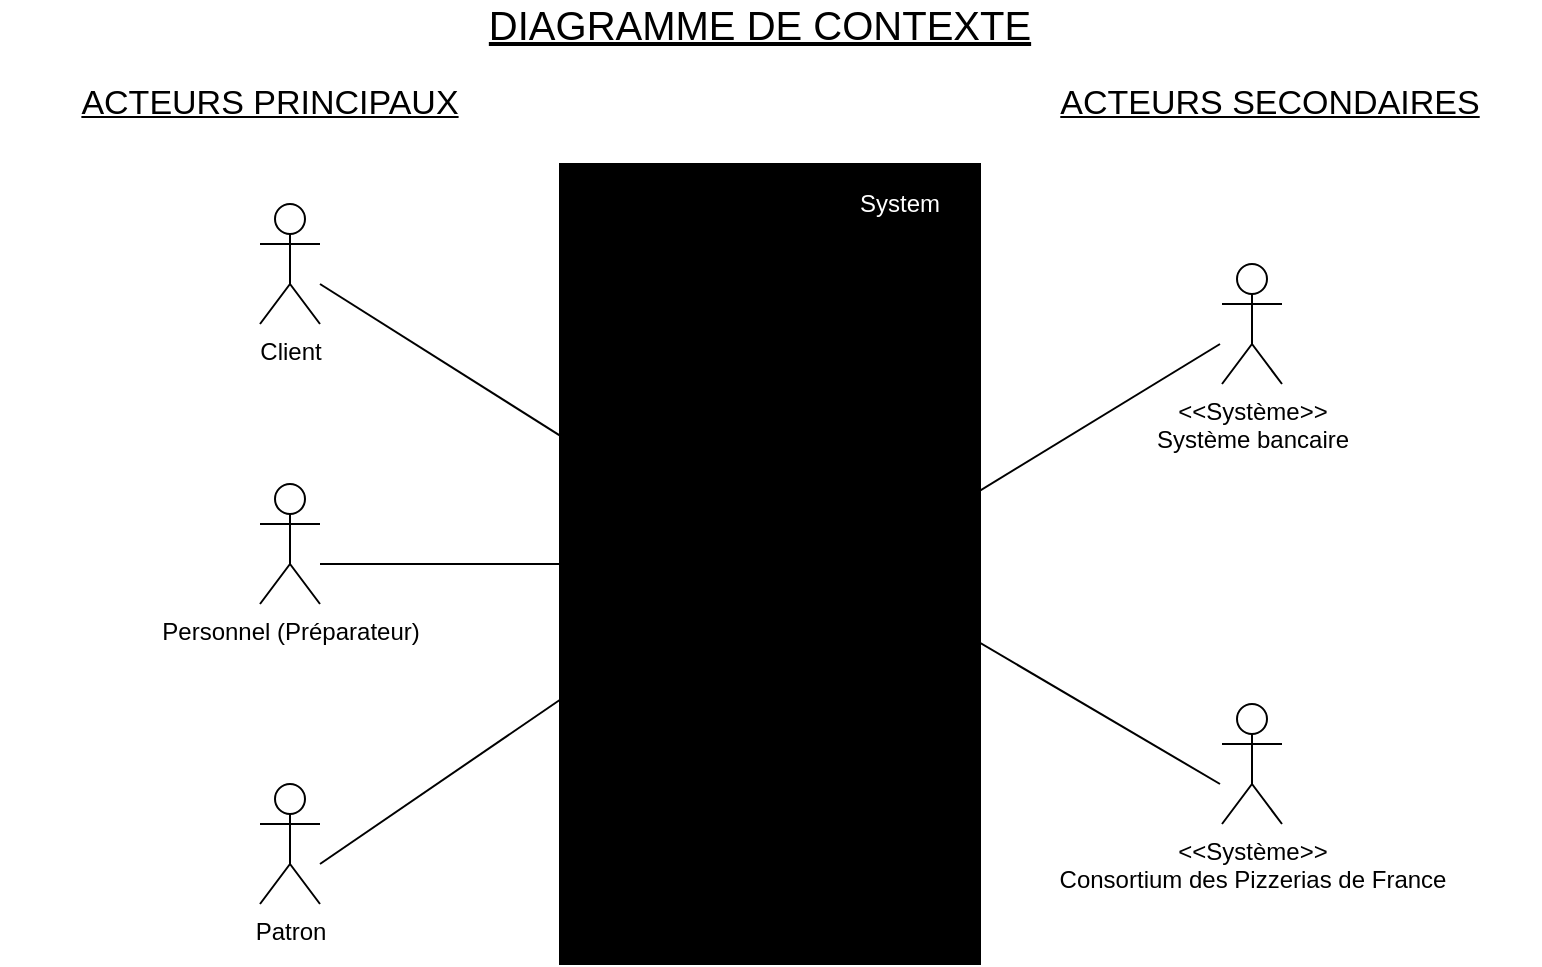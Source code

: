 <mxfile version="10.6.9" type="github"><diagram id="ZbfMxQQrQeqm_JFXZK-E" name="Page-1"><mxGraphModel dx="1390" dy="705" grid="1" gridSize="10" guides="1" tooltips="1" connect="1" arrows="1" fold="1" page="1" pageScale="1" pageWidth="827" pageHeight="1169" math="0" shadow="0"><root><mxCell id="0"/><mxCell id="1" parent="0"/><mxCell id="08uabfDTZUcOds-93C1C-4" value="" style="rounded=0;whiteSpace=wrap;html=1;labelBackgroundColor=#000000;fillColor=#000000;" parent="1" vertex="1"><mxGeometry x="320" y="100" width="210" height="400" as="geometry"/></mxCell><mxCell id="08uabfDTZUcOds-93C1C-1" value="Client" style="shape=umlActor;verticalLabelPosition=bottom;labelBackgroundColor=#ffffff;verticalAlign=top;html=1;outlineConnect=0;" parent="1" vertex="1"><mxGeometry x="170" y="120" width="30" height="60" as="geometry"/></mxCell><mxCell id="08uabfDTZUcOds-93C1C-2" value="Personnel (Préparateur)" style="shape=umlActor;verticalLabelPosition=bottom;labelBackgroundColor=#ffffff;verticalAlign=top;html=1;outlineConnect=0;" parent="1" vertex="1"><mxGeometry x="170" y="260" width="30" height="60" as="geometry"/></mxCell><mxCell id="08uabfDTZUcOds-93C1C-3" value="Patron" style="shape=umlActor;verticalLabelPosition=bottom;labelBackgroundColor=#ffffff;verticalAlign=top;html=1;outlineConnect=0;" parent="1" vertex="1"><mxGeometry x="170" y="410" width="30" height="60" as="geometry"/></mxCell><mxCell id="08uabfDTZUcOds-93C1C-5" value="&amp;lt;&amp;lt;Système&amp;gt;&amp;gt;&lt;br&gt;Système bancaire&lt;br&gt;" style="shape=umlActor;verticalLabelPosition=bottom;labelBackgroundColor=#ffffff;verticalAlign=top;html=1;outlineConnect=0;" parent="1" vertex="1"><mxGeometry x="651" y="150" width="30" height="60" as="geometry"/></mxCell><mxCell id="08uabfDTZUcOds-93C1C-6" value="" style="endArrow=none;html=1;entryX=0.333;entryY=0.45;entryDx=0;entryDy=0;entryPerimeter=0;" parent="1" target="08uabfDTZUcOds-93C1C-4" edge="1"><mxGeometry width="50" height="50" relative="1" as="geometry"><mxPoint x="200" y="160" as="sourcePoint"/><mxPoint x="300" y="140" as="targetPoint"/></mxGeometry></mxCell><mxCell id="08uabfDTZUcOds-93C1C-7" value="" style="endArrow=none;html=1;" parent="1" edge="1"><mxGeometry width="50" height="50" relative="1" as="geometry"><mxPoint x="200" y="300" as="sourcePoint"/><mxPoint x="390" y="300" as="targetPoint"/><Array as="points"/></mxGeometry></mxCell><mxCell id="08uabfDTZUcOds-93C1C-9" value="" style="endArrow=none;html=1;" parent="1" edge="1"><mxGeometry width="50" height="50" relative="1" as="geometry"><mxPoint x="470" y="300" as="sourcePoint"/><mxPoint x="650" y="190" as="targetPoint"/><Array as="points"/></mxGeometry></mxCell><mxCell id="08uabfDTZUcOds-93C1C-8" value="" style="endArrow=none;html=1;" parent="1" edge="1"><mxGeometry width="50" height="50" relative="1" as="geometry"><mxPoint x="200" y="450" as="sourcePoint"/><mxPoint x="390" y="320" as="targetPoint"/></mxGeometry></mxCell><mxCell id="08uabfDTZUcOds-93C1C-10" value="System" style="text;html=1;strokeColor=none;fillColor=none;align=center;verticalAlign=middle;whiteSpace=wrap;rounded=0;fontColor=#FFFFFF;" parent="1" vertex="1"><mxGeometry x="470" y="110" width="40" height="20" as="geometry"/></mxCell><mxCell id="08uabfDTZUcOds-93C1C-11" value="ACTEURS PRINCIPAUX" style="text;html=1;strokeColor=none;fillColor=none;align=center;verticalAlign=middle;whiteSpace=wrap;rounded=0;fontSize=17;fontStyle=4" parent="1" vertex="1"><mxGeometry x="40" y="60" width="270" height="20" as="geometry"/></mxCell><mxCell id="08uabfDTZUcOds-93C1C-12" value="ACTEURS SECONDAIRES" style="text;html=1;strokeColor=none;fillColor=none;align=center;verticalAlign=middle;whiteSpace=wrap;rounded=0;fontSize=17;fontStyle=4" parent="1" vertex="1"><mxGeometry x="540" y="60" width="270" height="20" as="geometry"/></mxCell><mxCell id="03Anc3Y3zJ4R7cznhNcg-1" value="&amp;lt;&amp;lt;Système&amp;gt;&amp;gt;&lt;br&gt;Consortium des Pizzerias de France&lt;br&gt;" style="shape=umlActor;verticalLabelPosition=bottom;labelBackgroundColor=#ffffff;verticalAlign=top;html=1;outlineConnect=0;" vertex="1" parent="1"><mxGeometry x="651" y="370" width="30" height="60" as="geometry"/></mxCell><mxCell id="03Anc3Y3zJ4R7cznhNcg-2" value="" style="endArrow=none;html=1;" edge="1" parent="1"><mxGeometry width="50" height="50" relative="1" as="geometry"><mxPoint x="480" y="310" as="sourcePoint"/><mxPoint x="650" y="410" as="targetPoint"/><Array as="points"/></mxGeometry></mxCell><mxCell id="03Anc3Y3zJ4R7cznhNcg-3" value="DIAGRAMME DE CONTEXTE" style="text;html=1;strokeColor=none;fillColor=none;align=center;verticalAlign=middle;whiteSpace=wrap;rounded=0;labelBackgroundColor=none;fontSize=20;fontColor=#000000;fontStyle=4" vertex="1" parent="1"><mxGeometry x="130" y="20" width="580" height="20" as="geometry"/></mxCell></root></mxGraphModel></diagram></mxfile>